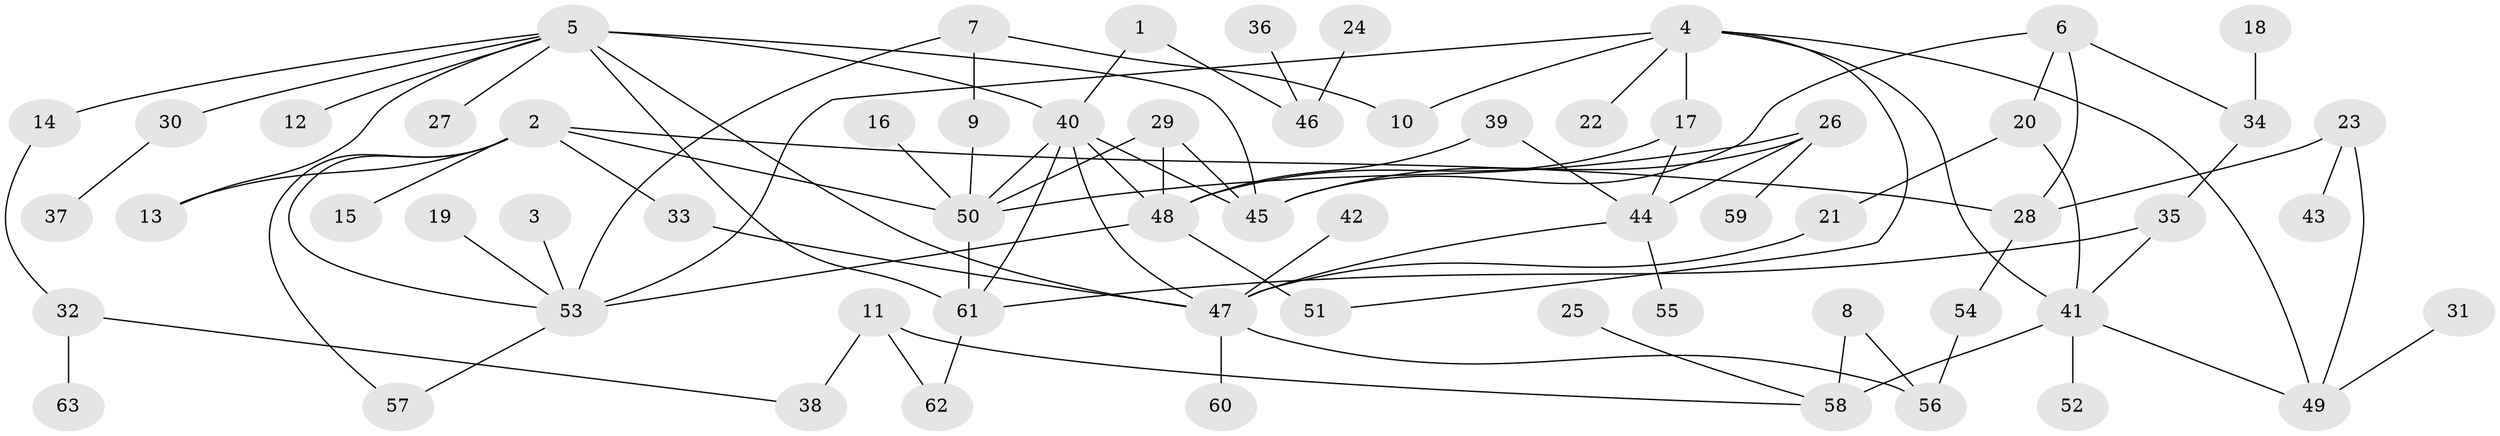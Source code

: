 // original degree distribution, {5: 0.08, 4: 0.064, 2: 0.376, 7: 0.024, 8: 0.008, 6: 0.024, 3: 0.16, 1: 0.264}
// Generated by graph-tools (version 1.1) at 2025/25/03/09/25 03:25:27]
// undirected, 63 vertices, 91 edges
graph export_dot {
graph [start="1"]
  node [color=gray90,style=filled];
  1;
  2;
  3;
  4;
  5;
  6;
  7;
  8;
  9;
  10;
  11;
  12;
  13;
  14;
  15;
  16;
  17;
  18;
  19;
  20;
  21;
  22;
  23;
  24;
  25;
  26;
  27;
  28;
  29;
  30;
  31;
  32;
  33;
  34;
  35;
  36;
  37;
  38;
  39;
  40;
  41;
  42;
  43;
  44;
  45;
  46;
  47;
  48;
  49;
  50;
  51;
  52;
  53;
  54;
  55;
  56;
  57;
  58;
  59;
  60;
  61;
  62;
  63;
  1 -- 40 [weight=1.0];
  1 -- 46 [weight=1.0];
  2 -- 13 [weight=1.0];
  2 -- 15 [weight=1.0];
  2 -- 28 [weight=1.0];
  2 -- 33 [weight=1.0];
  2 -- 50 [weight=2.0];
  2 -- 53 [weight=1.0];
  2 -- 57 [weight=1.0];
  3 -- 53 [weight=1.0];
  4 -- 10 [weight=1.0];
  4 -- 17 [weight=1.0];
  4 -- 22 [weight=1.0];
  4 -- 41 [weight=1.0];
  4 -- 49 [weight=1.0];
  4 -- 51 [weight=1.0];
  4 -- 53 [weight=1.0];
  5 -- 12 [weight=1.0];
  5 -- 13 [weight=1.0];
  5 -- 14 [weight=1.0];
  5 -- 27 [weight=1.0];
  5 -- 30 [weight=1.0];
  5 -- 40 [weight=1.0];
  5 -- 45 [weight=1.0];
  5 -- 47 [weight=1.0];
  5 -- 61 [weight=2.0];
  6 -- 20 [weight=1.0];
  6 -- 28 [weight=1.0];
  6 -- 34 [weight=1.0];
  6 -- 45 [weight=1.0];
  7 -- 9 [weight=1.0];
  7 -- 10 [weight=1.0];
  7 -- 53 [weight=1.0];
  8 -- 56 [weight=1.0];
  8 -- 58 [weight=1.0];
  9 -- 50 [weight=1.0];
  11 -- 38 [weight=1.0];
  11 -- 58 [weight=1.0];
  11 -- 62 [weight=1.0];
  14 -- 32 [weight=1.0];
  16 -- 50 [weight=1.0];
  17 -- 44 [weight=1.0];
  17 -- 48 [weight=1.0];
  18 -- 34 [weight=1.0];
  19 -- 53 [weight=1.0];
  20 -- 21 [weight=1.0];
  20 -- 41 [weight=1.0];
  21 -- 47 [weight=1.0];
  23 -- 28 [weight=1.0];
  23 -- 43 [weight=1.0];
  23 -- 49 [weight=1.0];
  24 -- 46 [weight=1.0];
  25 -- 58 [weight=1.0];
  26 -- 44 [weight=1.0];
  26 -- 45 [weight=1.0];
  26 -- 50 [weight=1.0];
  26 -- 59 [weight=1.0];
  28 -- 54 [weight=1.0];
  29 -- 45 [weight=1.0];
  29 -- 48 [weight=1.0];
  29 -- 50 [weight=1.0];
  30 -- 37 [weight=1.0];
  31 -- 49 [weight=1.0];
  32 -- 38 [weight=1.0];
  32 -- 63 [weight=1.0];
  33 -- 47 [weight=1.0];
  34 -- 35 [weight=1.0];
  35 -- 41 [weight=1.0];
  35 -- 61 [weight=1.0];
  36 -- 46 [weight=1.0];
  39 -- 44 [weight=1.0];
  39 -- 48 [weight=1.0];
  40 -- 45 [weight=1.0];
  40 -- 47 [weight=1.0];
  40 -- 48 [weight=1.0];
  40 -- 50 [weight=1.0];
  40 -- 61 [weight=1.0];
  41 -- 49 [weight=1.0];
  41 -- 52 [weight=1.0];
  41 -- 58 [weight=2.0];
  42 -- 47 [weight=1.0];
  44 -- 47 [weight=1.0];
  44 -- 55 [weight=1.0];
  47 -- 56 [weight=1.0];
  47 -- 60 [weight=1.0];
  48 -- 51 [weight=2.0];
  48 -- 53 [weight=2.0];
  50 -- 61 [weight=1.0];
  53 -- 57 [weight=1.0];
  54 -- 56 [weight=1.0];
  61 -- 62 [weight=1.0];
}
